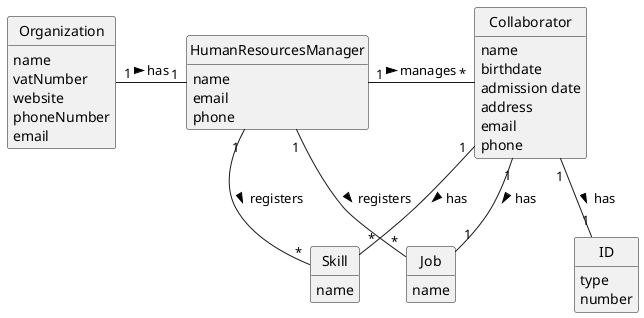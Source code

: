 @startuml
skinparam monochrome true
skinparam packageStyle rectangle
skinparam shadowing false

'left to right direction

skinparam classAttributeIconSize 0

hide circle
hide methods

class Organization {
    name
    vatNumber
    website
    phoneNumber
    email
}

class HumanResourcesManager {
    name
    email
    phone
}

class Collaborator {
    name
    birthdate
    admission date
    address
    email
    phone
}

class ID {
    type
    number
}

class Job {
    name
}

class Skill {
    name
}

Collaborator "1" -- "*" Skill : has >
Collaborator "1" -- "1" Job : has >
Collaborator "1" -- "1" ID : has >
Organization "1" - "1" HumanResourcesManager : has >
HumanResourcesManager "1" -- "*" Skill : registers >
HumanResourcesManager "1" -- "*" Job : registers >
HumanResourcesManager "1" - "*" Collaborator : manages >
@enduml
